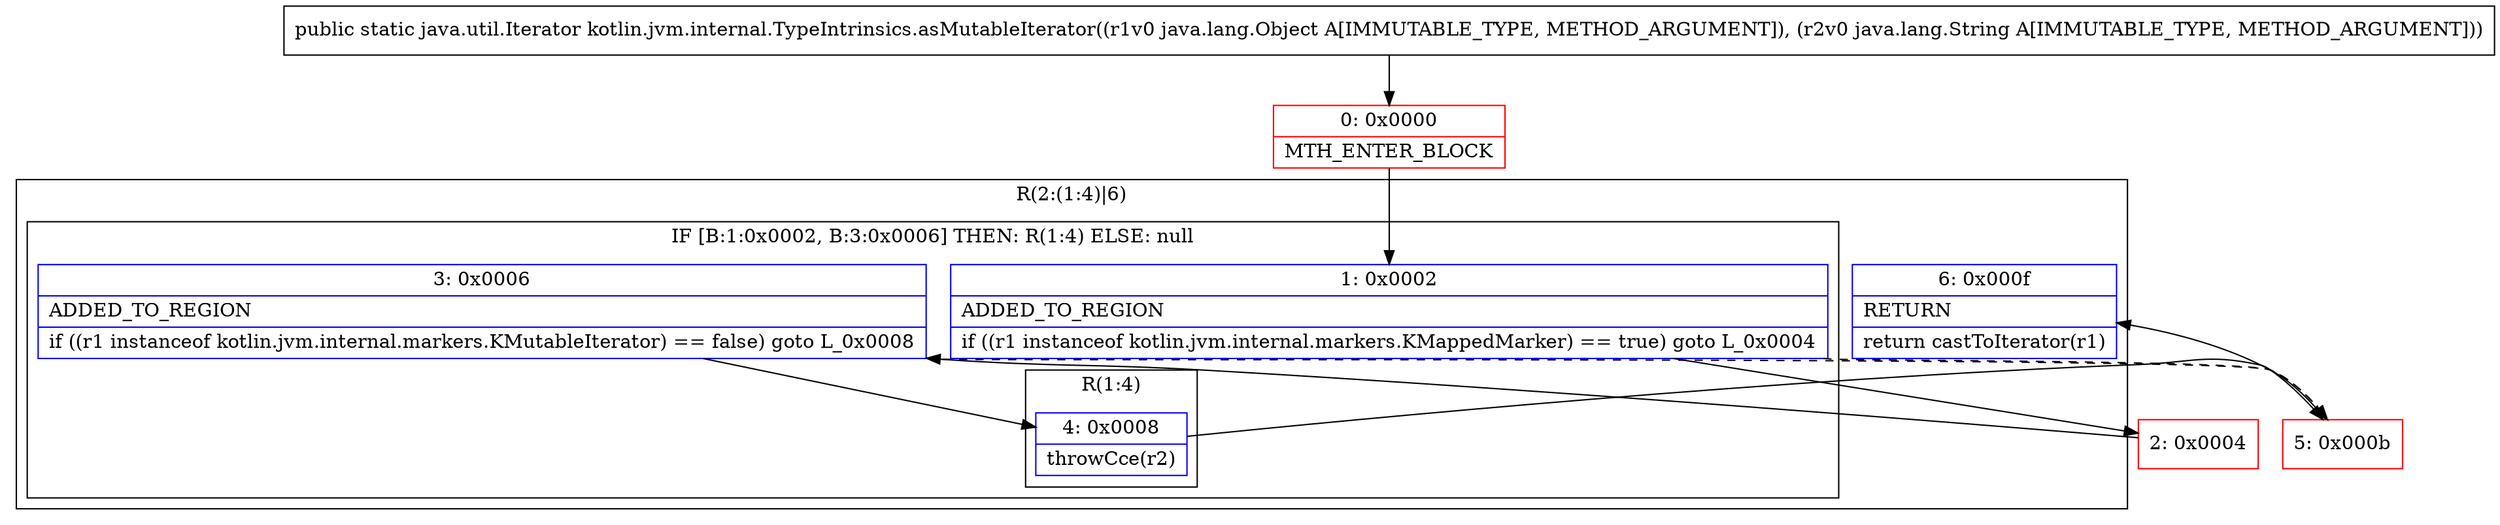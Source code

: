digraph "CFG forkotlin.jvm.internal.TypeIntrinsics.asMutableIterator(Ljava\/lang\/Object;Ljava\/lang\/String;)Ljava\/util\/Iterator;" {
subgraph cluster_Region_1305815347 {
label = "R(2:(1:4)|6)";
node [shape=record,color=blue];
subgraph cluster_IfRegion_1339014927 {
label = "IF [B:1:0x0002, B:3:0x0006] THEN: R(1:4) ELSE: null";
node [shape=record,color=blue];
Node_1 [shape=record,label="{1\:\ 0x0002|ADDED_TO_REGION\l|if ((r1 instanceof kotlin.jvm.internal.markers.KMappedMarker) == true) goto L_0x0004\l}"];
Node_3 [shape=record,label="{3\:\ 0x0006|ADDED_TO_REGION\l|if ((r1 instanceof kotlin.jvm.internal.markers.KMutableIterator) == false) goto L_0x0008\l}"];
subgraph cluster_Region_807718725 {
label = "R(1:4)";
node [shape=record,color=blue];
Node_4 [shape=record,label="{4\:\ 0x0008|throwCce(r2)\l}"];
}
}
Node_6 [shape=record,label="{6\:\ 0x000f|RETURN\l|return castToIterator(r1)\l}"];
}
Node_0 [shape=record,color=red,label="{0\:\ 0x0000|MTH_ENTER_BLOCK\l}"];
Node_2 [shape=record,color=red,label="{2\:\ 0x0004}"];
Node_5 [shape=record,color=red,label="{5\:\ 0x000b}"];
MethodNode[shape=record,label="{public static java.util.Iterator kotlin.jvm.internal.TypeIntrinsics.asMutableIterator((r1v0 java.lang.Object A[IMMUTABLE_TYPE, METHOD_ARGUMENT]), (r2v0 java.lang.String A[IMMUTABLE_TYPE, METHOD_ARGUMENT])) }"];
MethodNode -> Node_0;
Node_1 -> Node_2;
Node_1 -> Node_5[style=dashed];
Node_3 -> Node_4;
Node_3 -> Node_5[style=dashed];
Node_4 -> Node_5;
Node_0 -> Node_1;
Node_2 -> Node_3;
Node_5 -> Node_6;
}

